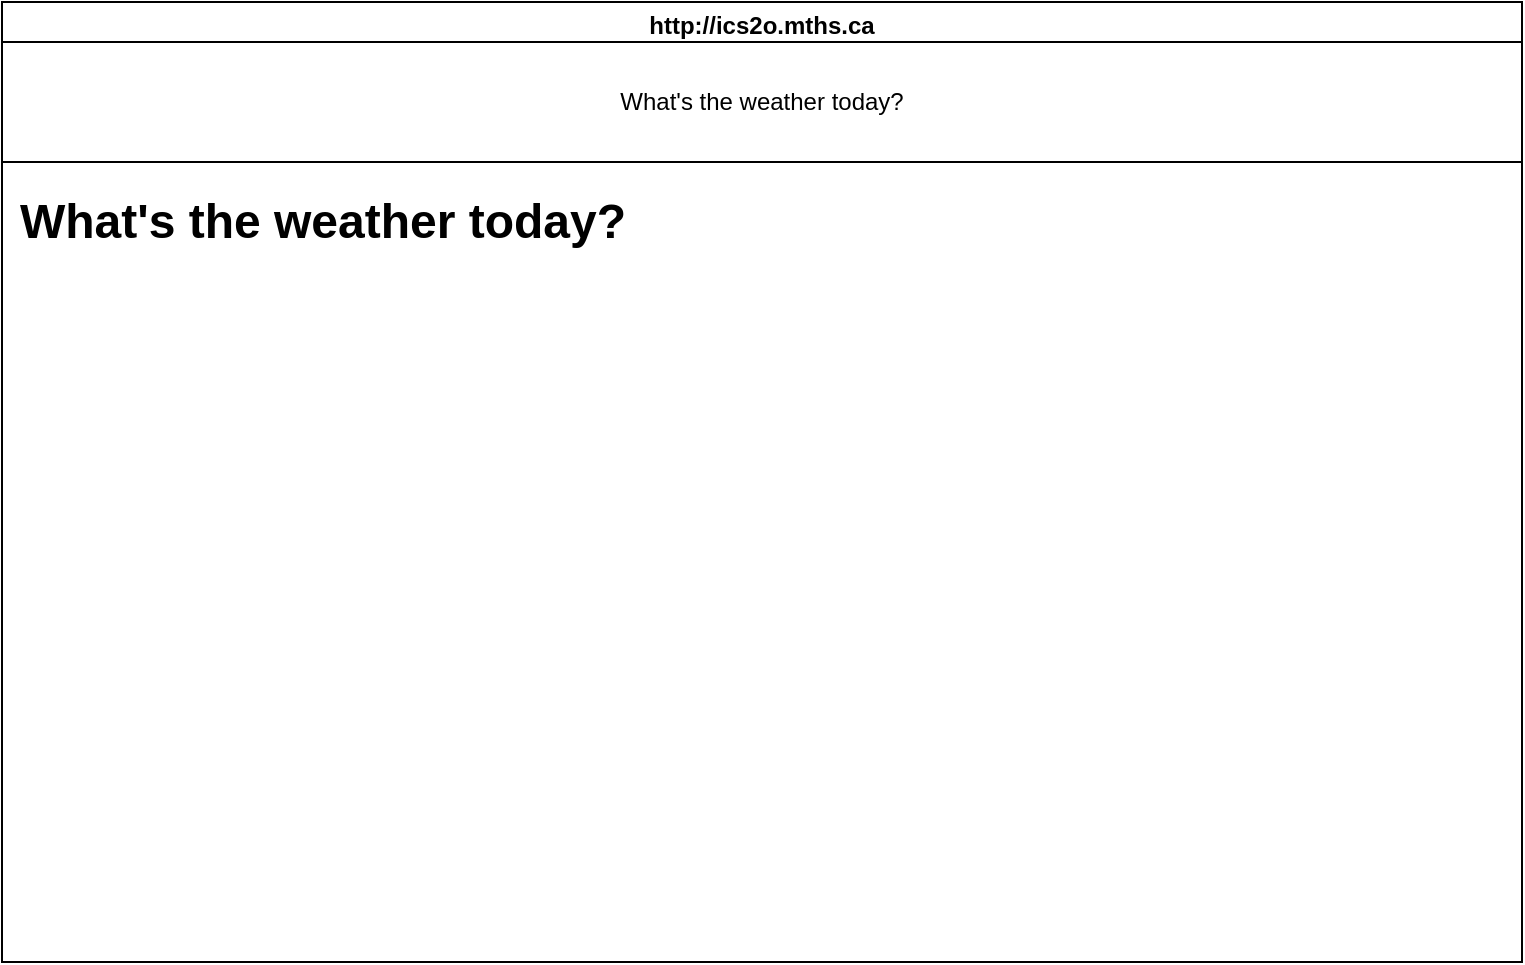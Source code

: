 <mxfile>
    <diagram id="HIP3nbAZw_EuaXWnEj3U" name="Page-1">
        <mxGraphModel dx="1086" dy="743" grid="1" gridSize="10" guides="1" tooltips="1" connect="1" arrows="1" fold="1" page="1" pageScale="1" pageWidth="850" pageHeight="1100" math="0" shadow="0">
            <root>
                <mxCell id="0"/>
                <mxCell id="1" parent="0"/>
                <mxCell id="7" value="http://ics2o.mths.ca" style="swimlane;whiteSpace=wrap;html=1;" parent="1" vertex="1">
                    <mxGeometry x="40" y="40" width="760" height="480" as="geometry"/>
                </mxCell>
                <mxCell id="8" value="What's the weather today?" style="rounded=0;whiteSpace=wrap;html=1;" parent="7" vertex="1">
                    <mxGeometry y="20" width="760" height="60" as="geometry"/>
                </mxCell>
                <mxCell id="9" value="What's the weather today?" style="text;strokeColor=none;fillColor=none;html=1;fontSize=24;fontStyle=1;verticalAlign=middle;align=center;" vertex="1" parent="7">
                    <mxGeometry x="110" y="90" width="100" height="40" as="geometry"/>
                </mxCell>
            </root>
        </mxGraphModel>
    </diagram>
</mxfile>